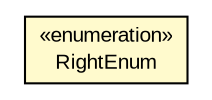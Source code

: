 #!/usr/local/bin/dot
#
# Class diagram 
# Generated by UMLGraph version R5_6-24-gf6e263 (http://www.umlgraph.org/)
#

digraph G {
	edge [fontname="arial",fontsize=10,labelfontname="arial",labelfontsize=10];
	node [fontname="arial",fontsize=10,shape=plaintext];
	nodesep=0.25;
	ranksep=0.5;
	// org.miloss.fgsms.services.interfaces.policyconfiguration.RightEnum
	c1029498 [label=<<table title="org.miloss.fgsms.services.interfaces.policyconfiguration.RightEnum" border="0" cellborder="1" cellspacing="0" cellpadding="2" port="p" bgcolor="lemonChiffon" href="./RightEnum.html">
		<tr><td><table border="0" cellspacing="0" cellpadding="1">
<tr><td align="center" balign="center"> &#171;enumeration&#187; </td></tr>
<tr><td align="center" balign="center"> RightEnum </td></tr>
		</table></td></tr>
		</table>>, URL="./RightEnum.html", fontname="arial", fontcolor="black", fontsize=10.0];
}


